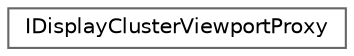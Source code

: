 digraph "Graphical Class Hierarchy"
{
 // INTERACTIVE_SVG=YES
 // LATEX_PDF_SIZE
  bgcolor="transparent";
  edge [fontname=Helvetica,fontsize=10,labelfontname=Helvetica,labelfontsize=10];
  node [fontname=Helvetica,fontsize=10,shape=box,height=0.2,width=0.4];
  rankdir="LR";
  Node0 [id="Node000000",label="IDisplayClusterViewportProxy",height=0.2,width=0.4,color="grey40", fillcolor="white", style="filled",URL="$df/d2b/classIDisplayClusterViewportProxy.html",tooltip="nDisplay: ViewportProxy (interface for RenderThread)"];
}
